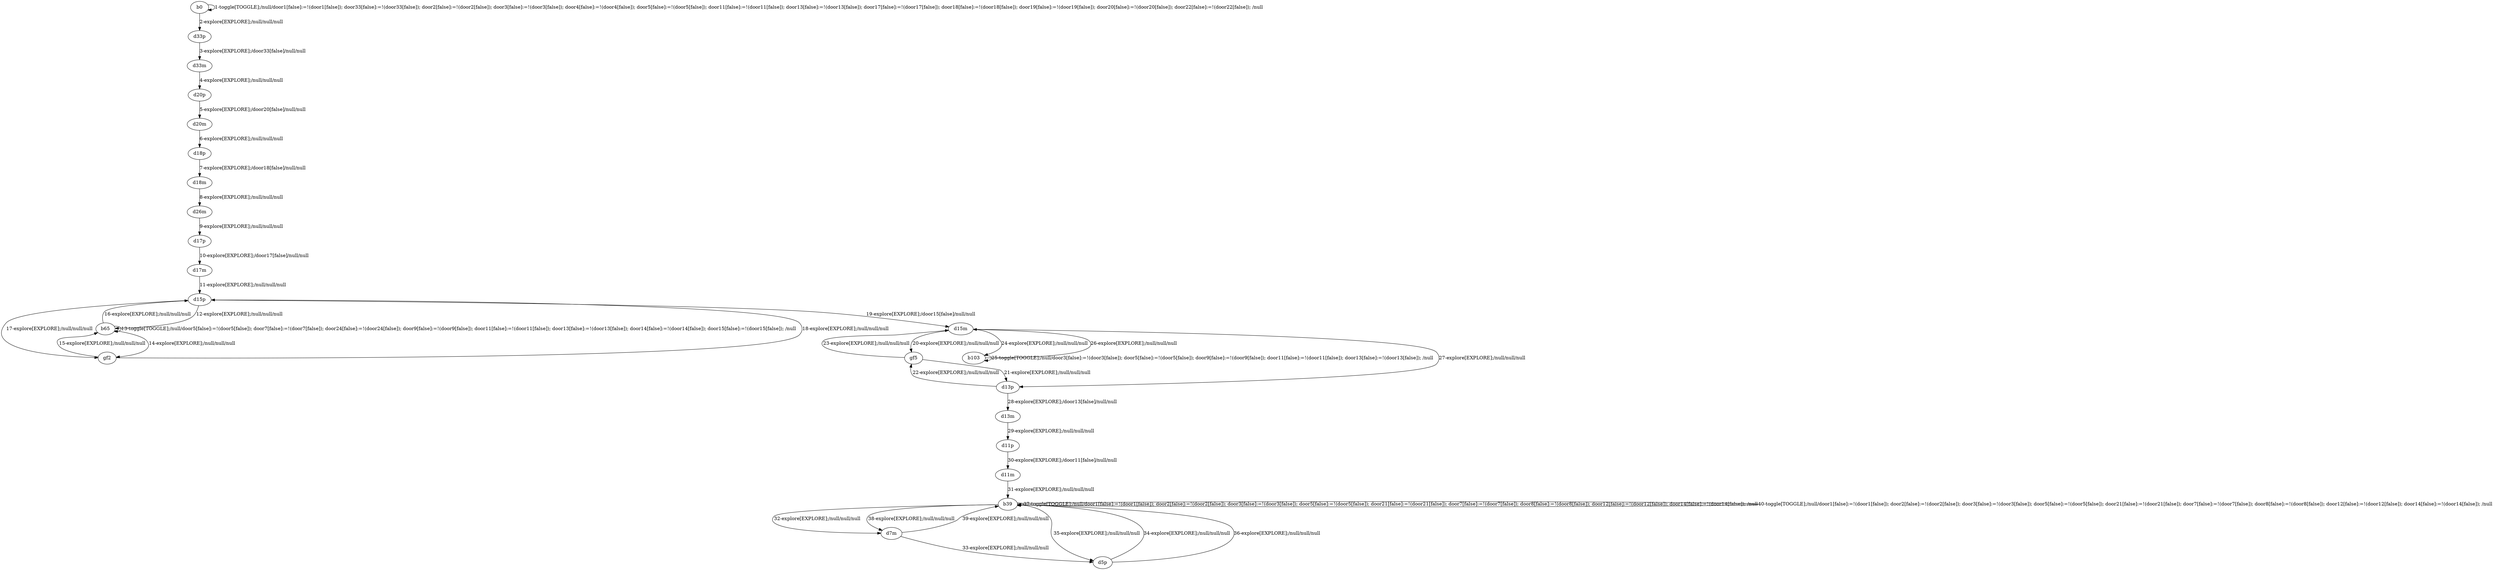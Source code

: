 # Total number of goals covered by this test: 1
# d7m --> b39

digraph g {
"b0" -> "b0" [label = "1-toggle[TOGGLE];/null/door1[false]:=!(door1[false]); door33[false]:=!(door33[false]); door2[false]:=!(door2[false]); door3[false]:=!(door3[false]); door4[false]:=!(door4[false]); door5[false]:=!(door5[false]); door11[false]:=!(door11[false]); door13[false]:=!(door13[false]); door17[false]:=!(door17[false]); door18[false]:=!(door18[false]); door19[false]:=!(door19[false]); door20[false]:=!(door20[false]); door22[false]:=!(door22[false]); /null"];
"b0" -> "d33p" [label = "2-explore[EXPLORE];/null/null/null"];
"d33p" -> "d33m" [label = "3-explore[EXPLORE];/door33[false]/null/null"];
"d33m" -> "d20p" [label = "4-explore[EXPLORE];/null/null/null"];
"d20p" -> "d20m" [label = "5-explore[EXPLORE];/door20[false]/null/null"];
"d20m" -> "d18p" [label = "6-explore[EXPLORE];/null/null/null"];
"d18p" -> "d18m" [label = "7-explore[EXPLORE];/door18[false]/null/null"];
"d18m" -> "d26m" [label = "8-explore[EXPLORE];/null/null/null"];
"d26m" -> "d17p" [label = "9-explore[EXPLORE];/null/null/null"];
"d17p" -> "d17m" [label = "10-explore[EXPLORE];/door17[false]/null/null"];
"d17m" -> "d15p" [label = "11-explore[EXPLORE];/null/null/null"];
"d15p" -> "b65" [label = "12-explore[EXPLORE];/null/null/null"];
"b65" -> "b65" [label = "13-toggle[TOGGLE];/null/door5[false]:=!(door5[false]); door7[false]:=!(door7[false]); door24[false]:=!(door24[false]); door9[false]:=!(door9[false]); door11[false]:=!(door11[false]); door13[false]:=!(door13[false]); door14[false]:=!(door14[false]); door15[false]:=!(door15[false]); /null"];
"b65" -> "gf2" [label = "14-explore[EXPLORE];/null/null/null"];
"gf2" -> "b65" [label = "15-explore[EXPLORE];/null/null/null"];
"b65" -> "d15p" [label = "16-explore[EXPLORE];/null/null/null"];
"d15p" -> "gf2" [label = "17-explore[EXPLORE];/null/null/null"];
"gf2" -> "d15p" [label = "18-explore[EXPLORE];/null/null/null"];
"d15p" -> "d15m" [label = "19-explore[EXPLORE];/door15[false]/null/null"];
"d15m" -> "gf5" [label = "20-explore[EXPLORE];/null/null/null"];
"gf5" -> "d13p" [label = "21-explore[EXPLORE];/null/null/null"];
"d13p" -> "gf5" [label = "22-explore[EXPLORE];/null/null/null"];
"gf5" -> "d15m" [label = "23-explore[EXPLORE];/null/null/null"];
"d15m" -> "b103" [label = "24-explore[EXPLORE];/null/null/null"];
"b103" -> "b103" [label = "25-toggle[TOGGLE];/null/door3[false]:=!(door3[false]); door5[false]:=!(door5[false]); door9[false]:=!(door9[false]); door11[false]:=!(door11[false]); door13[false]:=!(door13[false]); /null"];
"b103" -> "d15m" [label = "26-explore[EXPLORE];/null/null/null"];
"d15m" -> "d13p" [label = "27-explore[EXPLORE];/null/null/null"];
"d13p" -> "d13m" [label = "28-explore[EXPLORE];/door13[false]/null/null"];
"d13m" -> "d11p" [label = "29-explore[EXPLORE];/null/null/null"];
"d11p" -> "d11m" [label = "30-explore[EXPLORE];/door11[false]/null/null"];
"d11m" -> "b39" [label = "31-explore[EXPLORE];/null/null/null"];
"b39" -> "d7m" [label = "32-explore[EXPLORE];/null/null/null"];
"d7m" -> "d5p" [label = "33-explore[EXPLORE];/null/null/null"];
"d5p" -> "b39" [label = "34-explore[EXPLORE];/null/null/null"];
"b39" -> "d5p" [label = "35-explore[EXPLORE];/null/null/null"];
"d5p" -> "b39" [label = "36-explore[EXPLORE];/null/null/null"];
"b39" -> "b39" [label = "37-toggle[TOGGLE];/null/door1[false]:=!(door1[false]); door2[false]:=!(door2[false]); door3[false]:=!(door3[false]); door5[false]:=!(door5[false]); door21[false]:=!(door21[false]); door7[false]:=!(door7[false]); door8[false]:=!(door8[false]); door12[false]:=!(door12[false]); door14[false]:=!(door14[false]); /null"];
"b39" -> "d7m" [label = "38-explore[EXPLORE];/null/null/null"];
"d7m" -> "b39" [label = "39-explore[EXPLORE];/null/null/null"];
"b39" -> "b39" [label = "40-toggle[TOGGLE];/null/door1[false]:=!(door1[false]); door2[false]:=!(door2[false]); door3[false]:=!(door3[false]); door5[false]:=!(door5[false]); door21[false]:=!(door21[false]); door7[false]:=!(door7[false]); door8[false]:=!(door8[false]); door12[false]:=!(door12[false]); door14[false]:=!(door14[false]); /null"];
}